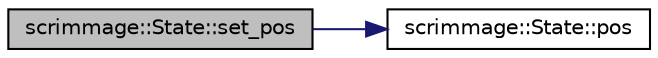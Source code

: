 digraph "scrimmage::State::set_pos"
{
 // LATEX_PDF_SIZE
  edge [fontname="Helvetica",fontsize="10",labelfontname="Helvetica",labelfontsize="10"];
  node [fontname="Helvetica",fontsize="10",shape=record];
  rankdir="LR";
  Node1 [label="scrimmage::State::set_pos",height=0.2,width=0.4,color="black", fillcolor="grey75", style="filled", fontcolor="black",tooltip=" "];
  Node1 -> Node2 [color="midnightblue",fontsize="10",style="solid",fontname="Helvetica"];
  Node2 [label="scrimmage::State::pos",height=0.2,width=0.4,color="black", fillcolor="white", style="filled",URL="$classscrimmage_1_1State.html#a44e35a1999b53228647e2bde067b6143",tooltip=" "];
}
